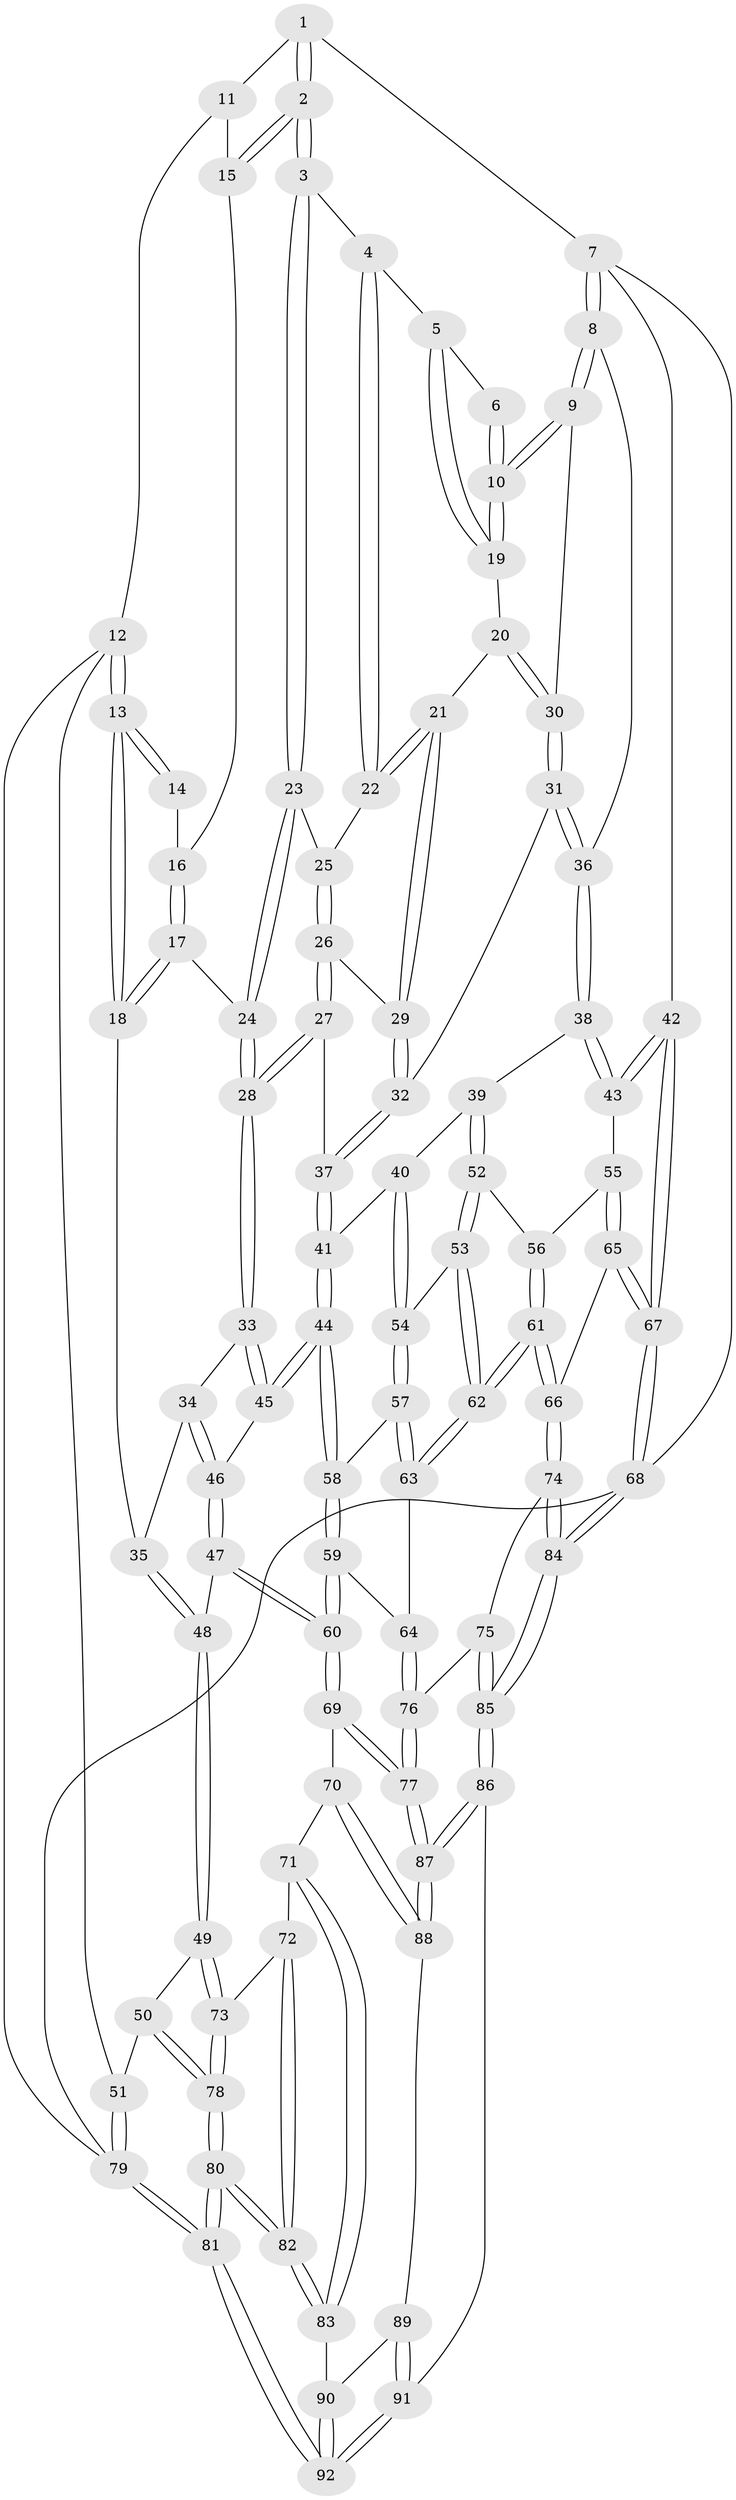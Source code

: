 // coarse degree distribution, {4: 0.296875, 5: 0.328125, 3: 0.140625, 6: 0.21875, 2: 0.015625}
// Generated by graph-tools (version 1.1) at 2025/21/03/04/25 18:21:11]
// undirected, 92 vertices, 226 edges
graph export_dot {
graph [start="1"]
  node [color=gray90,style=filled];
  1 [pos="+0.7964670608383473+0"];
  2 [pos="+0.3680558124548593+0"];
  3 [pos="+0.3696524512923388+0"];
  4 [pos="+0.6279963531438647+0.08115119064127409"];
  5 [pos="+0.67124075626298+0.07352081312341167"];
  6 [pos="+0.7959315812200121+0"];
  7 [pos="+1+0.2829424573527928"];
  8 [pos="+0.9573763900961203+0.19407840457568595"];
  9 [pos="+0.944876621555157+0.18710752892455323"];
  10 [pos="+0.8703745969439781+0.11613810732249544"];
  11 [pos="+0.1492772540803857+0"];
  12 [pos="+0+0.3179249826743671"];
  13 [pos="+0+0.3024753215510288"];
  14 [pos="+0.07725940990371616+0.04169776982104796"];
  15 [pos="+0.36433922808782065+0"];
  16 [pos="+0.13321928446485856+0.0571234183140109"];
  17 [pos="+0.13592952449977647+0.21276530003609156"];
  18 [pos="+0+0.30207159248566307"];
  19 [pos="+0.7278621188635436+0.1510189985775029"];
  20 [pos="+0.7190991559248439+0.16691918471125744"];
  21 [pos="+0.5927917424127049+0.19789445833682565"];
  22 [pos="+0.5866547708378759+0.148323818722952"];
  23 [pos="+0.3617727261760684+0.011414070240268458"];
  24 [pos="+0.20217596522800615+0.1946166877302794"];
  25 [pos="+0.36670079037910597+0.019709416842726327"];
  26 [pos="+0.45029128040483574+0.24935437937019767"];
  27 [pos="+0.4162971250587014+0.3280698918250571"];
  28 [pos="+0.35923223301306595+0.3652404580346854"];
  29 [pos="+0.5773302327235944+0.23244418856155585"];
  30 [pos="+0.7278051758037054+0.28063657798438457"];
  31 [pos="+0.708698432724651+0.3200822511645075"];
  32 [pos="+0.6392314888555085+0.3101292287710044"];
  33 [pos="+0.3441249442050466+0.39819883559626457"];
  34 [pos="+0.32649872205506997+0.42192886188060086"];
  35 [pos="+0.259791626005882+0.4567661723109476"];
  36 [pos="+0.7491396740055873+0.38077843088134994"];
  37 [pos="+0.5544955113494421+0.4059359949074636"];
  38 [pos="+0.7801441852732135+0.46548944764793193"];
  39 [pos="+0.7719582034039587+0.4753221573027375"];
  40 [pos="+0.7513456764309294+0.48473738039723224"];
  41 [pos="+0.5822799703104987+0.5190344144581099"];
  42 [pos="+1+0.42045655242354746"];
  43 [pos="+1+0.4409253331007713"];
  44 [pos="+0.5803708933249933+0.5215345073234646"];
  45 [pos="+0.5511736865040041+0.5239931585244482"];
  46 [pos="+0.4234922273257438+0.5706372304040616"];
  47 [pos="+0.3858699911528652+0.6695837027506785"];
  48 [pos="+0.21559632789915717+0.6493597940431343"];
  49 [pos="+0.19373801789539935+0.6649166003317488"];
  50 [pos="+0.024797540651831294+0.65692891183014"];
  51 [pos="+0+0.5855511974412465"];
  52 [pos="+0.7939157827697167+0.5647717500067096"];
  53 [pos="+0.7232162821137775+0.6615593202440526"];
  54 [pos="+0.7061272820677357+0.630196957239253"];
  55 [pos="+0.8853478815078062+0.6609339005444518"];
  56 [pos="+0.8062576955128404+0.5970748027585223"];
  57 [pos="+0.6008386275092334+0.6229179495181691"];
  58 [pos="+0.5805895899391941+0.5247742532959027"];
  59 [pos="+0.4326384472414419+0.7194090316883972"];
  60 [pos="+0.43041983716980853+0.7197658087044908"];
  61 [pos="+0.7445686951805124+0.7304866245288958"];
  62 [pos="+0.7431734985942808+0.7295301258493433"];
  63 [pos="+0.5918054073436025+0.7023719017700191"];
  64 [pos="+0.5764045359938853+0.7175637539187364"];
  65 [pos="+0.875879291806063+0.7452970228579447"];
  66 [pos="+0.7952761586535005+0.7959103597348621"];
  67 [pos="+1+0.817821427202966"];
  68 [pos="+1+1"];
  69 [pos="+0.4236417405622893+0.7599119116682934"];
  70 [pos="+0.3297216437262695+0.8562135377690601"];
  71 [pos="+0.2442132264076454+0.8137786051000973"];
  72 [pos="+0.2345410062694821+0.8023578327847588"];
  73 [pos="+0.21050393997139433+0.7379126748612683"];
  74 [pos="+0.7859661460554531+0.8354248043825266"];
  75 [pos="+0.6329286197473611+0.8576143652432743"];
  76 [pos="+0.5983229319600779+0.8488298497311502"];
  77 [pos="+0.5162991475931996+0.9053925147068917"];
  78 [pos="+0.08156858157136165+0.8815665639700558"];
  79 [pos="+0+1"];
  80 [pos="+0.08409004267569495+0.9187041856566374"];
  81 [pos="+0+1"];
  82 [pos="+0.08538730288703983+0.9183630826783221"];
  83 [pos="+0.20818768681348943+0.9232801061511289"];
  84 [pos="+0.954212469302118+1"];
  85 [pos="+0.7039627661052539+1"];
  86 [pos="+0.5198766964245103+1"];
  87 [pos="+0.5043096859711221+0.9365674783764957"];
  88 [pos="+0.3370720947065169+0.8883595085476471"];
  89 [pos="+0.33235771227926153+0.9016137354104238"];
  90 [pos="+0.2347715062766161+0.9535094151608485"];
  91 [pos="+0.37702670816756206+1"];
  92 [pos="+0.22379782503218681+1"];
  1 -- 2;
  1 -- 2;
  1 -- 7;
  1 -- 11;
  2 -- 3;
  2 -- 3;
  2 -- 15;
  2 -- 15;
  3 -- 4;
  3 -- 23;
  3 -- 23;
  4 -- 5;
  4 -- 22;
  4 -- 22;
  5 -- 6;
  5 -- 19;
  5 -- 19;
  6 -- 10;
  6 -- 10;
  7 -- 8;
  7 -- 8;
  7 -- 42;
  7 -- 68;
  8 -- 9;
  8 -- 9;
  8 -- 36;
  9 -- 10;
  9 -- 10;
  9 -- 30;
  10 -- 19;
  10 -- 19;
  11 -- 12;
  11 -- 15;
  12 -- 13;
  12 -- 13;
  12 -- 51;
  12 -- 79;
  13 -- 14;
  13 -- 14;
  13 -- 18;
  13 -- 18;
  14 -- 16;
  15 -- 16;
  16 -- 17;
  16 -- 17;
  17 -- 18;
  17 -- 18;
  17 -- 24;
  18 -- 35;
  19 -- 20;
  20 -- 21;
  20 -- 30;
  20 -- 30;
  21 -- 22;
  21 -- 22;
  21 -- 29;
  21 -- 29;
  22 -- 25;
  23 -- 24;
  23 -- 24;
  23 -- 25;
  24 -- 28;
  24 -- 28;
  25 -- 26;
  25 -- 26;
  26 -- 27;
  26 -- 27;
  26 -- 29;
  27 -- 28;
  27 -- 28;
  27 -- 37;
  28 -- 33;
  28 -- 33;
  29 -- 32;
  29 -- 32;
  30 -- 31;
  30 -- 31;
  31 -- 32;
  31 -- 36;
  31 -- 36;
  32 -- 37;
  32 -- 37;
  33 -- 34;
  33 -- 45;
  33 -- 45;
  34 -- 35;
  34 -- 46;
  34 -- 46;
  35 -- 48;
  35 -- 48;
  36 -- 38;
  36 -- 38;
  37 -- 41;
  37 -- 41;
  38 -- 39;
  38 -- 43;
  38 -- 43;
  39 -- 40;
  39 -- 52;
  39 -- 52;
  40 -- 41;
  40 -- 54;
  40 -- 54;
  41 -- 44;
  41 -- 44;
  42 -- 43;
  42 -- 43;
  42 -- 67;
  42 -- 67;
  43 -- 55;
  44 -- 45;
  44 -- 45;
  44 -- 58;
  44 -- 58;
  45 -- 46;
  46 -- 47;
  46 -- 47;
  47 -- 48;
  47 -- 60;
  47 -- 60;
  48 -- 49;
  48 -- 49;
  49 -- 50;
  49 -- 73;
  49 -- 73;
  50 -- 51;
  50 -- 78;
  50 -- 78;
  51 -- 79;
  51 -- 79;
  52 -- 53;
  52 -- 53;
  52 -- 56;
  53 -- 54;
  53 -- 62;
  53 -- 62;
  54 -- 57;
  54 -- 57;
  55 -- 56;
  55 -- 65;
  55 -- 65;
  56 -- 61;
  56 -- 61;
  57 -- 58;
  57 -- 63;
  57 -- 63;
  58 -- 59;
  58 -- 59;
  59 -- 60;
  59 -- 60;
  59 -- 64;
  60 -- 69;
  60 -- 69;
  61 -- 62;
  61 -- 62;
  61 -- 66;
  61 -- 66;
  62 -- 63;
  62 -- 63;
  63 -- 64;
  64 -- 76;
  64 -- 76;
  65 -- 66;
  65 -- 67;
  65 -- 67;
  66 -- 74;
  66 -- 74;
  67 -- 68;
  67 -- 68;
  68 -- 84;
  68 -- 84;
  68 -- 79;
  69 -- 70;
  69 -- 77;
  69 -- 77;
  70 -- 71;
  70 -- 88;
  70 -- 88;
  71 -- 72;
  71 -- 83;
  71 -- 83;
  72 -- 73;
  72 -- 82;
  72 -- 82;
  73 -- 78;
  73 -- 78;
  74 -- 75;
  74 -- 84;
  74 -- 84;
  75 -- 76;
  75 -- 85;
  75 -- 85;
  76 -- 77;
  76 -- 77;
  77 -- 87;
  77 -- 87;
  78 -- 80;
  78 -- 80;
  79 -- 81;
  79 -- 81;
  80 -- 81;
  80 -- 81;
  80 -- 82;
  80 -- 82;
  81 -- 92;
  81 -- 92;
  82 -- 83;
  82 -- 83;
  83 -- 90;
  84 -- 85;
  84 -- 85;
  85 -- 86;
  85 -- 86;
  86 -- 87;
  86 -- 87;
  86 -- 91;
  87 -- 88;
  87 -- 88;
  88 -- 89;
  89 -- 90;
  89 -- 91;
  89 -- 91;
  90 -- 92;
  90 -- 92;
  91 -- 92;
  91 -- 92;
}

